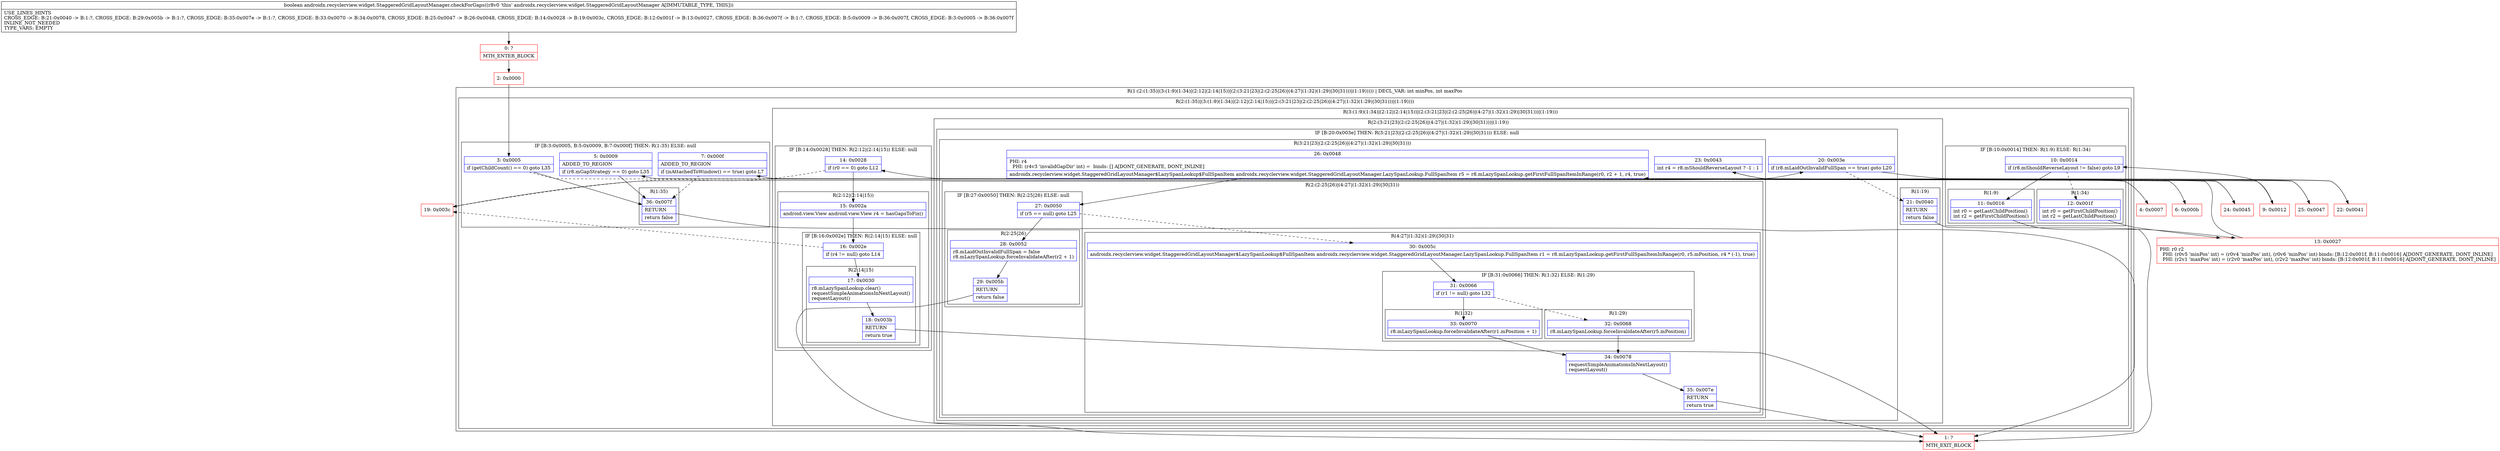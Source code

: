 digraph "CFG forandroidx.recyclerview.widget.StaggeredGridLayoutManager.checkForGaps()Z" {
subgraph cluster_Region_937048061 {
label = "R(1:(2:(1:35)|(3:(1:9)(1:34)|(2:12|(2:14|15))|(2:(3:21|23|(2:(2:25|26)|(4:27|(1:32)(1:29)|30|31)))|(1:19))))) | DECL_VAR: int minPos, int maxPos\l";
node [shape=record,color=blue];
subgraph cluster_Region_1802913244 {
label = "R(2:(1:35)|(3:(1:9)(1:34)|(2:12|(2:14|15))|(2:(3:21|23|(2:(2:25|26)|(4:27|(1:32)(1:29)|30|31)))|(1:19))))";
node [shape=record,color=blue];
subgraph cluster_IfRegion_697537216 {
label = "IF [B:3:0x0005, B:5:0x0009, B:7:0x000f] THEN: R(1:35) ELSE: null";
node [shape=record,color=blue];
Node_3 [shape=record,label="{3\:\ 0x0005|if (getChildCount() == 0) goto L35\l}"];
Node_5 [shape=record,label="{5\:\ 0x0009|ADDED_TO_REGION\l|if (r8.mGapStrategy == 0) goto L35\l}"];
Node_7 [shape=record,label="{7\:\ 0x000f|ADDED_TO_REGION\l|if (isAttachedToWindow() == true) goto L7\l}"];
subgraph cluster_Region_1506247553 {
label = "R(1:35)";
node [shape=record,color=blue];
Node_36 [shape=record,label="{36\:\ 0x007f|RETURN\l|return false\l}"];
}
}
subgraph cluster_Region_1061434011 {
label = "R(3:(1:9)(1:34)|(2:12|(2:14|15))|(2:(3:21|23|(2:(2:25|26)|(4:27|(1:32)(1:29)|30|31)))|(1:19)))";
node [shape=record,color=blue];
subgraph cluster_IfRegion_1724241930 {
label = "IF [B:10:0x0014] THEN: R(1:9) ELSE: R(1:34)";
node [shape=record,color=blue];
Node_10 [shape=record,label="{10\:\ 0x0014|if (r8.mShouldReverseLayout != false) goto L9\l}"];
subgraph cluster_Region_378896109 {
label = "R(1:9)";
node [shape=record,color=blue];
Node_11 [shape=record,label="{11\:\ 0x0016|int r0 = getLastChildPosition()\lint r2 = getFirstChildPosition()\l}"];
}
subgraph cluster_Region_2018188840 {
label = "R(1:34)";
node [shape=record,color=blue];
Node_12 [shape=record,label="{12\:\ 0x001f|int r0 = getFirstChildPosition()\lint r2 = getLastChildPosition()\l}"];
}
}
subgraph cluster_IfRegion_1408582528 {
label = "IF [B:14:0x0028] THEN: R(2:12|(2:14|15)) ELSE: null";
node [shape=record,color=blue];
Node_14 [shape=record,label="{14\:\ 0x0028|if (r0 == 0) goto L12\l}"];
subgraph cluster_Region_2138888367 {
label = "R(2:12|(2:14|15))";
node [shape=record,color=blue];
Node_15 [shape=record,label="{15\:\ 0x002a|android.view.View android.view.View r4 = hasGapsToFix()\l}"];
subgraph cluster_IfRegion_2043875070 {
label = "IF [B:16:0x002e] THEN: R(2:14|15) ELSE: null";
node [shape=record,color=blue];
Node_16 [shape=record,label="{16\:\ 0x002e|if (r4 != null) goto L14\l}"];
subgraph cluster_Region_910891508 {
label = "R(2:14|15)";
node [shape=record,color=blue];
Node_17 [shape=record,label="{17\:\ 0x0030|r8.mLazySpanLookup.clear()\lrequestSimpleAnimationsInNextLayout()\lrequestLayout()\l}"];
Node_18 [shape=record,label="{18\:\ 0x003b|RETURN\l|return true\l}"];
}
}
}
}
subgraph cluster_Region_671425868 {
label = "R(2:(3:21|23|(2:(2:25|26)|(4:27|(1:32)(1:29)|30|31)))|(1:19))";
node [shape=record,color=blue];
subgraph cluster_IfRegion_1615379918 {
label = "IF [B:20:0x003e] THEN: R(3:21|23|(2:(2:25|26)|(4:27|(1:32)(1:29)|30|31))) ELSE: null";
node [shape=record,color=blue];
Node_20 [shape=record,label="{20\:\ 0x003e|if (r8.mLaidOutInvalidFullSpan == true) goto L20\l}"];
subgraph cluster_Region_1741826883 {
label = "R(3:21|23|(2:(2:25|26)|(4:27|(1:32)(1:29)|30|31)))";
node [shape=record,color=blue];
Node_23 [shape=record,label="{23\:\ 0x0043|int r4 = r8.mShouldReverseLayout ? \-1 : 1\l}"];
Node_26 [shape=record,label="{26\:\ 0x0048|PHI: r4 \l  PHI: (r4v3 'invalidGapDir' int) =  binds: [] A[DONT_GENERATE, DONT_INLINE]\l|androidx.recyclerview.widget.StaggeredGridLayoutManager$LazySpanLookup$FullSpanItem androidx.recyclerview.widget.StaggeredGridLayoutManager.LazySpanLookup.FullSpanItem r5 = r8.mLazySpanLookup.getFirstFullSpanItemInRange(r0, r2 + 1, r4, true)\l}"];
subgraph cluster_Region_425200388 {
label = "R(2:(2:25|26)|(4:27|(1:32)(1:29)|30|31))";
node [shape=record,color=blue];
subgraph cluster_IfRegion_1131441243 {
label = "IF [B:27:0x0050] THEN: R(2:25|26) ELSE: null";
node [shape=record,color=blue];
Node_27 [shape=record,label="{27\:\ 0x0050|if (r5 == null) goto L25\l}"];
subgraph cluster_Region_2008167778 {
label = "R(2:25|26)";
node [shape=record,color=blue];
Node_28 [shape=record,label="{28\:\ 0x0052|r8.mLaidOutInvalidFullSpan = false\lr8.mLazySpanLookup.forceInvalidateAfter(r2 + 1)\l}"];
Node_29 [shape=record,label="{29\:\ 0x005b|RETURN\l|return false\l}"];
}
}
subgraph cluster_Region_1667925056 {
label = "R(4:27|(1:32)(1:29)|30|31)";
node [shape=record,color=blue];
Node_30 [shape=record,label="{30\:\ 0x005c|androidx.recyclerview.widget.StaggeredGridLayoutManager$LazySpanLookup$FullSpanItem androidx.recyclerview.widget.StaggeredGridLayoutManager.LazySpanLookup.FullSpanItem r1 = r8.mLazySpanLookup.getFirstFullSpanItemInRange(r0, r5.mPosition, r4 * (\-1), true)\l}"];
subgraph cluster_IfRegion_139572331 {
label = "IF [B:31:0x0066] THEN: R(1:32) ELSE: R(1:29)";
node [shape=record,color=blue];
Node_31 [shape=record,label="{31\:\ 0x0066|if (r1 != null) goto L32\l}"];
subgraph cluster_Region_1060010405 {
label = "R(1:32)";
node [shape=record,color=blue];
Node_33 [shape=record,label="{33\:\ 0x0070|r8.mLazySpanLookup.forceInvalidateAfter(r1.mPosition + 1)\l}"];
}
subgraph cluster_Region_2125398222 {
label = "R(1:29)";
node [shape=record,color=blue];
Node_32 [shape=record,label="{32\:\ 0x0068|r8.mLazySpanLookup.forceInvalidateAfter(r5.mPosition)\l}"];
}
}
Node_34 [shape=record,label="{34\:\ 0x0078|requestSimpleAnimationsInNextLayout()\lrequestLayout()\l}"];
Node_35 [shape=record,label="{35\:\ 0x007e|RETURN\l|return true\l}"];
}
}
}
}
subgraph cluster_Region_1981567389 {
label = "R(1:19)";
node [shape=record,color=blue];
Node_21 [shape=record,label="{21\:\ 0x0040|RETURN\l|return false\l}"];
}
}
}
}
}
Node_0 [shape=record,color=red,label="{0\:\ ?|MTH_ENTER_BLOCK\l}"];
Node_2 [shape=record,color=red,label="{2\:\ 0x0000}"];
Node_4 [shape=record,color=red,label="{4\:\ 0x0007}"];
Node_6 [shape=record,color=red,label="{6\:\ 0x000b}"];
Node_9 [shape=record,color=red,label="{9\:\ 0x0012}"];
Node_13 [shape=record,color=red,label="{13\:\ 0x0027|PHI: r0 r2 \l  PHI: (r0v5 'minPos' int) = (r0v4 'minPos' int), (r0v6 'minPos' int) binds: [B:12:0x001f, B:11:0x0016] A[DONT_GENERATE, DONT_INLINE]\l  PHI: (r2v1 'maxPos' int) = (r2v0 'maxPos' int), (r2v2 'maxPos' int) binds: [B:12:0x001f, B:11:0x0016] A[DONT_GENERATE, DONT_INLINE]\l}"];
Node_1 [shape=record,color=red,label="{1\:\ ?|MTH_EXIT_BLOCK\l}"];
Node_19 [shape=record,color=red,label="{19\:\ 0x003c}"];
Node_22 [shape=record,color=red,label="{22\:\ 0x0041}"];
Node_24 [shape=record,color=red,label="{24\:\ 0x0045}"];
Node_25 [shape=record,color=red,label="{25\:\ 0x0047}"];
MethodNode[shape=record,label="{boolean androidx.recyclerview.widget.StaggeredGridLayoutManager.checkForGaps((r8v0 'this' androidx.recyclerview.widget.StaggeredGridLayoutManager A[IMMUTABLE_TYPE, THIS]))  | USE_LINES_HINTS\lCROSS_EDGE: B:21:0x0040 \-\> B:1:?, CROSS_EDGE: B:29:0x005b \-\> B:1:?, CROSS_EDGE: B:35:0x007e \-\> B:1:?, CROSS_EDGE: B:33:0x0070 \-\> B:34:0x0078, CROSS_EDGE: B:25:0x0047 \-\> B:26:0x0048, CROSS_EDGE: B:14:0x0028 \-\> B:19:0x003c, CROSS_EDGE: B:12:0x001f \-\> B:13:0x0027, CROSS_EDGE: B:36:0x007f \-\> B:1:?, CROSS_EDGE: B:5:0x0009 \-\> B:36:0x007f, CROSS_EDGE: B:3:0x0005 \-\> B:36:0x007f\lINLINE_NOT_NEEDED\lTYPE_VARS: EMPTY\l}"];
MethodNode -> Node_0;Node_3 -> Node_4[style=dashed];
Node_3 -> Node_36;
Node_5 -> Node_6[style=dashed];
Node_5 -> Node_36;
Node_7 -> Node_9;
Node_7 -> Node_36[style=dashed];
Node_36 -> Node_1;
Node_10 -> Node_11;
Node_10 -> Node_12[style=dashed];
Node_11 -> Node_13;
Node_12 -> Node_13;
Node_14 -> Node_15;
Node_14 -> Node_19[style=dashed];
Node_15 -> Node_16;
Node_16 -> Node_17;
Node_16 -> Node_19[style=dashed];
Node_17 -> Node_18;
Node_18 -> Node_1;
Node_20 -> Node_21[style=dashed];
Node_20 -> Node_22;
Node_23 -> Node_24;
Node_23 -> Node_25;
Node_26 -> Node_27;
Node_27 -> Node_28;
Node_27 -> Node_30[style=dashed];
Node_28 -> Node_29;
Node_29 -> Node_1;
Node_30 -> Node_31;
Node_31 -> Node_32[style=dashed];
Node_31 -> Node_33;
Node_33 -> Node_34;
Node_32 -> Node_34;
Node_34 -> Node_35;
Node_35 -> Node_1;
Node_21 -> Node_1;
Node_0 -> Node_2;
Node_2 -> Node_3;
Node_4 -> Node_5;
Node_6 -> Node_7;
Node_9 -> Node_10;
Node_13 -> Node_14;
Node_19 -> Node_20;
Node_22 -> Node_23;
Node_24 -> Node_26;
Node_25 -> Node_26;
}

